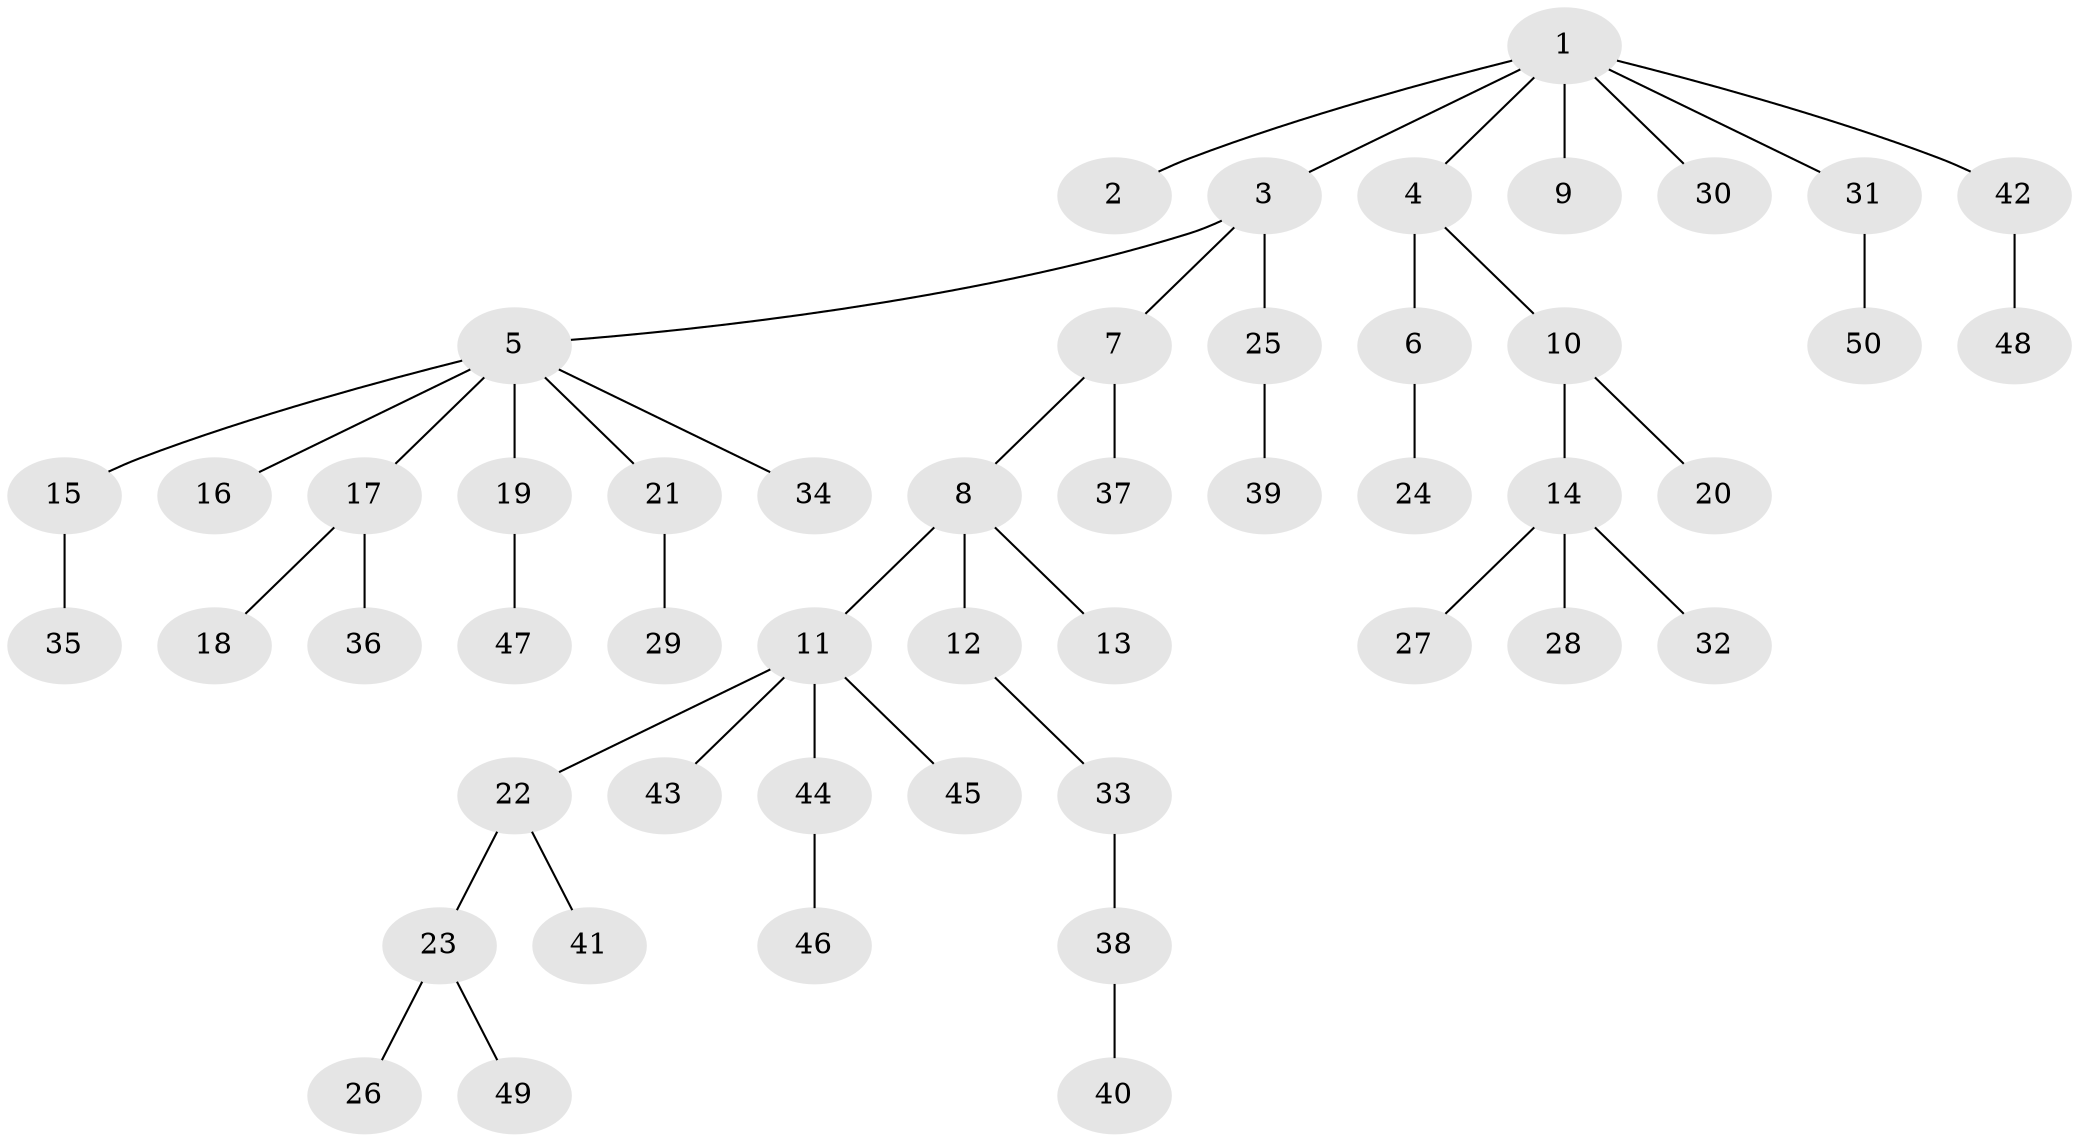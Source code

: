 // coarse degree distribution, {7: 0.058823529411764705, 1: 0.7058823529411765, 4: 0.11764705882352941, 5: 0.029411764705882353, 2: 0.058823529411764705, 3: 0.029411764705882353}
// Generated by graph-tools (version 1.1) at 2025/42/03/06/25 10:42:03]
// undirected, 50 vertices, 49 edges
graph export_dot {
graph [start="1"]
  node [color=gray90,style=filled];
  1;
  2;
  3;
  4;
  5;
  6;
  7;
  8;
  9;
  10;
  11;
  12;
  13;
  14;
  15;
  16;
  17;
  18;
  19;
  20;
  21;
  22;
  23;
  24;
  25;
  26;
  27;
  28;
  29;
  30;
  31;
  32;
  33;
  34;
  35;
  36;
  37;
  38;
  39;
  40;
  41;
  42;
  43;
  44;
  45;
  46;
  47;
  48;
  49;
  50;
  1 -- 2;
  1 -- 3;
  1 -- 4;
  1 -- 9;
  1 -- 30;
  1 -- 31;
  1 -- 42;
  3 -- 5;
  3 -- 7;
  3 -- 25;
  4 -- 6;
  4 -- 10;
  5 -- 15;
  5 -- 16;
  5 -- 17;
  5 -- 19;
  5 -- 21;
  5 -- 34;
  6 -- 24;
  7 -- 8;
  7 -- 37;
  8 -- 11;
  8 -- 12;
  8 -- 13;
  10 -- 14;
  10 -- 20;
  11 -- 22;
  11 -- 43;
  11 -- 44;
  11 -- 45;
  12 -- 33;
  14 -- 27;
  14 -- 28;
  14 -- 32;
  15 -- 35;
  17 -- 18;
  17 -- 36;
  19 -- 47;
  21 -- 29;
  22 -- 23;
  22 -- 41;
  23 -- 26;
  23 -- 49;
  25 -- 39;
  31 -- 50;
  33 -- 38;
  38 -- 40;
  42 -- 48;
  44 -- 46;
}
